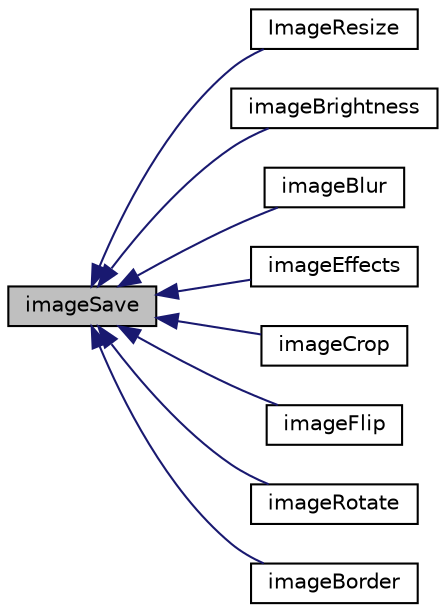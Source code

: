 digraph "imageSave"
{
  edge [fontname="Helvetica",fontsize="10",labelfontname="Helvetica",labelfontsize="10"];
  node [fontname="Helvetica",fontsize="10",shape=record];
  rankdir="LR";
  Node43 [label="imageSave",height=0.2,width=0.4,color="black", fillcolor="grey75", style="filled", fontcolor="black"];
  Node43 -> Node44 [dir="back",color="midnightblue",fontsize="10",style="solid",fontname="Helvetica"];
  Node44 [label="ImageResize",height=0.2,width=0.4,color="black", fillcolor="white", style="filled",URL="$class_zest_1_1_image_1_1_image.html#ad35abb3d08e6a33f1634bed36d90b3b6"];
  Node43 -> Node45 [dir="back",color="midnightblue",fontsize="10",style="solid",fontname="Helvetica"];
  Node45 [label="imageBrightness",height=0.2,width=0.4,color="black", fillcolor="white", style="filled",URL="$class_zest_1_1_image_1_1_image.html#a57af33285ab49538a532b0891bc28794"];
  Node43 -> Node46 [dir="back",color="midnightblue",fontsize="10",style="solid",fontname="Helvetica"];
  Node46 [label="imageBlur",height=0.2,width=0.4,color="black", fillcolor="white", style="filled",URL="$class_zest_1_1_image_1_1_image.html#a396a84193e0d452555d48e21fa950faa"];
  Node43 -> Node47 [dir="back",color="midnightblue",fontsize="10",style="solid",fontname="Helvetica"];
  Node47 [label="imageEffects",height=0.2,width=0.4,color="black", fillcolor="white", style="filled",URL="$class_zest_1_1_image_1_1_image.html#a3069cd92bc1230a0ecd5ac0a6dd24853"];
  Node43 -> Node48 [dir="back",color="midnightblue",fontsize="10",style="solid",fontname="Helvetica"];
  Node48 [label="imageCrop",height=0.2,width=0.4,color="black", fillcolor="white", style="filled",URL="$class_zest_1_1_image_1_1_image.html#ac5079c30e25e4793c492478b097212fb"];
  Node43 -> Node49 [dir="back",color="midnightblue",fontsize="10",style="solid",fontname="Helvetica"];
  Node49 [label="imageFlip",height=0.2,width=0.4,color="black", fillcolor="white", style="filled",URL="$class_zest_1_1_image_1_1_image.html#a8deb9e4b3f1858d4515dad7b6de856d2"];
  Node43 -> Node50 [dir="back",color="midnightblue",fontsize="10",style="solid",fontname="Helvetica"];
  Node50 [label="imageRotate",height=0.2,width=0.4,color="black", fillcolor="white", style="filled",URL="$class_zest_1_1_image_1_1_image.html#a762c46642966686a6d012387b142b117"];
  Node43 -> Node51 [dir="back",color="midnightblue",fontsize="10",style="solid",fontname="Helvetica"];
  Node51 [label="imageBorder",height=0.2,width=0.4,color="black", fillcolor="white", style="filled",URL="$class_zest_1_1_image_1_1_image.html#a2bf10c2919bcc6feffc6acc80d5b1fb6"];
}
